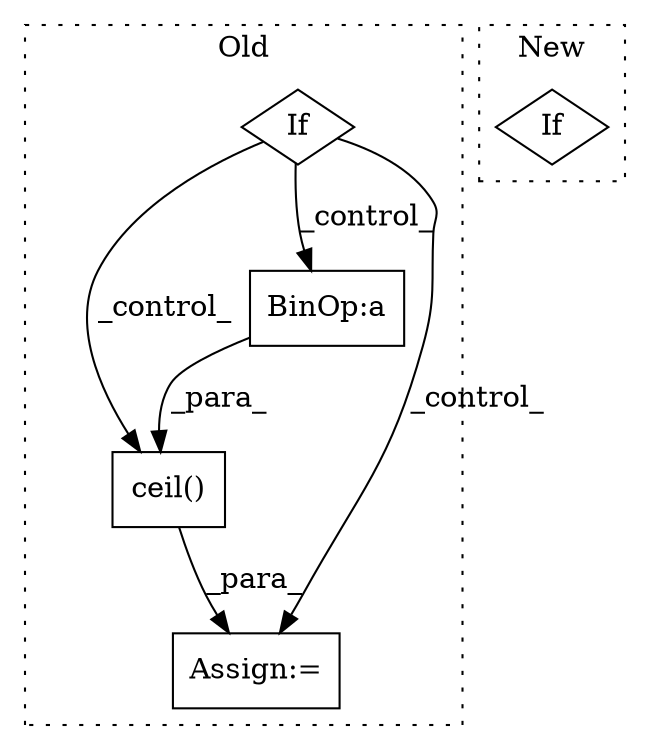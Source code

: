 digraph G {
subgraph cluster0 {
1 [label="ceil()" a="75" s="10855,10903" l="10,1" shape="box"];
3 [label="BinOp:a" a="82" s="10881" l="1" shape="box"];
4 [label="Assign:=" a="68" s="10852" l="3" shape="box"];
5 [label="If" a="96" s="10797" l="3" shape="diamond"];
label = "Old";
style="dotted";
}
subgraph cluster1 {
2 [label="If" a="96" s="15150" l="3" shape="diamond"];
label = "New";
style="dotted";
}
1 -> 4 [label="_para_"];
3 -> 1 [label="_para_"];
5 -> 3 [label="_control_"];
5 -> 1 [label="_control_"];
5 -> 4 [label="_control_"];
}